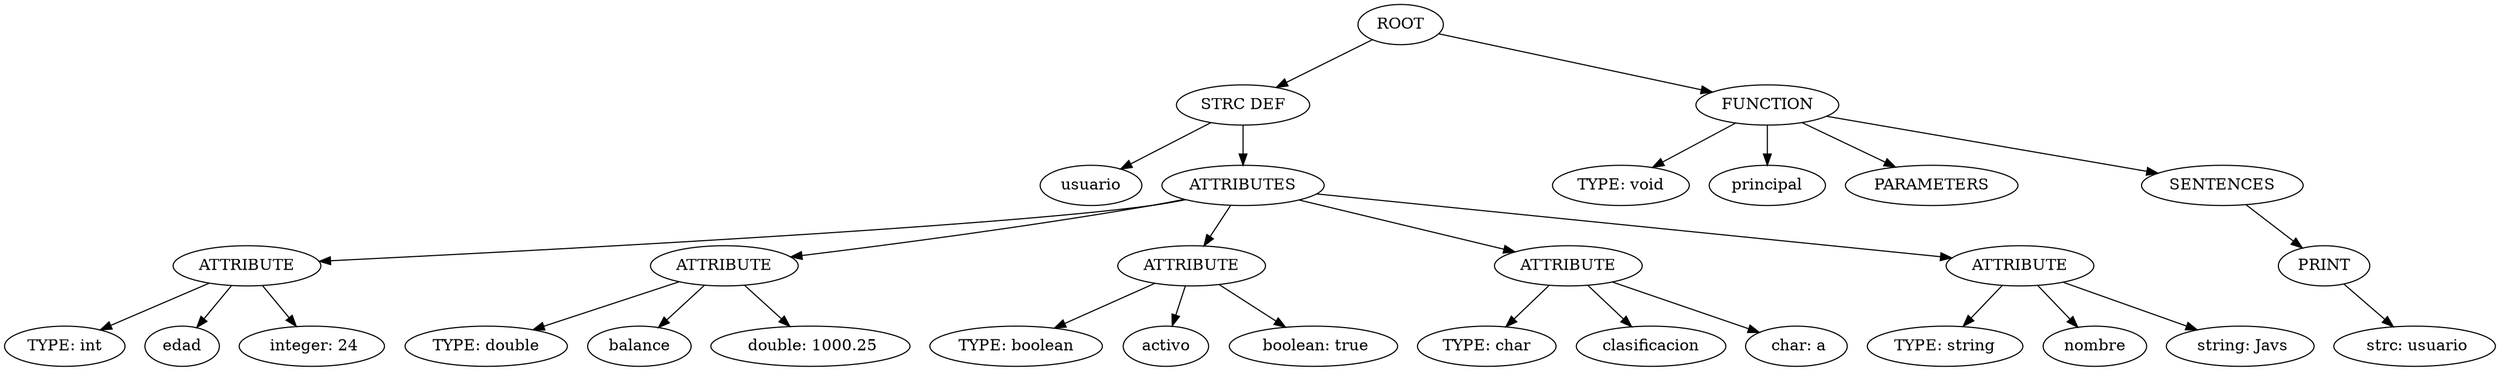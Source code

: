 digraph G{nodo0[label="ROOT"];
Node1[label="STRC DEF"];
nodo0->Node1;
Node2[label="usuario"];
Node1->Node2;
Node3[label="ATTRIBUTES"];
Node1->Node3;
Node4[label="ATTRIBUTE"];
Node3->Node4;
Node5[label="TYPE: int"];
Node4->Node5;
Node6[label="edad"];
Node4->Node6;
Node7[label=" integer: 24"];
Node4->Node7;
Node8[label="ATTRIBUTE"];
Node3->Node8;
Node9[label="TYPE: double"];
Node8->Node9;
Node10[label="balance"];
Node8->Node10;
Node11[label=" double: 1000.25"];
Node8->Node11;
Node12[label="ATTRIBUTE"];
Node3->Node12;
Node13[label="TYPE: boolean"];
Node12->Node13;
Node14[label="activo"];
Node12->Node14;
Node15[label=" boolean: true"];
Node12->Node15;
Node16[label="ATTRIBUTE"];
Node3->Node16;
Node17[label="TYPE: char"];
Node16->Node17;
Node18[label="clasificacion"];
Node16->Node18;
Node19[label=" char: a"];
Node16->Node19;
Node20[label="ATTRIBUTE"];
Node3->Node20;
Node21[label="TYPE: string"];
Node20->Node21;
Node22[label="nombre"];
Node20->Node22;
Node23[label=" string: Javs"];
Node20->Node23;
Node24[label="FUNCTION"];
nodo0->Node24;
Node25[label="TYPE: void"];
Node24->Node25;
Node26[label="principal"];
Node24->Node26;
Node27[label="PARAMETERS"];
Node24->Node27;
Node28[label="SENTENCES"];
Node24->Node28;
Node29[label="PRINT"];
Node28->Node29;
Node30[label=" strc: usuario"];
Node29->Node30;
}